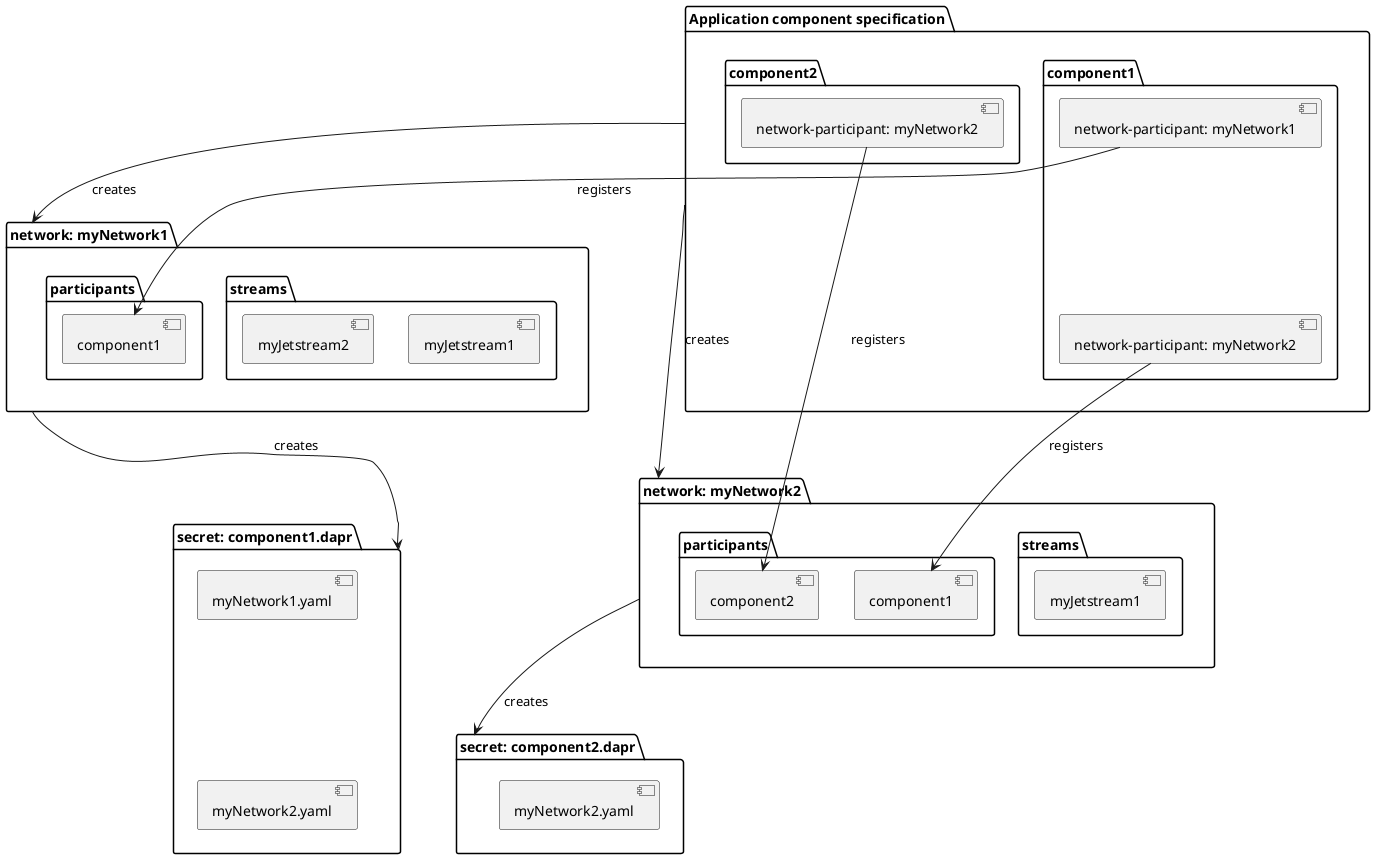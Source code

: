 @startuml

package "Application component specification" as application {
    package "component1" as component1 {
        [network-participant: myNetwork1] as component1_participant_myNetwork1
        [network-participant: myNetwork2] as component1_participant_myNetwork2
        component1_participant_myNetwork1 -[hidden]d- component1_participant_myNetwork2
    }

    package "component2" as component2{
        [network-participant: myNetwork2] as component2_participant_myNetwork2
    }
    ' component1 -[hidden]l- component2
}

package "secret: component1.dapr" as secret_component1_dapr {
    [myNetwork1.yaml] as sn1
    [myNetwork2.yaml] as sn2
    sn1 -[hidden]u- sn2
    sn2 -[hidden]u- sn1
}

package "secret: component2.dapr" as secret_component2_dapr {
    [myNetwork2.yaml]
}
secret_component1_dapr -[hidden]d- secret_component2_dapr


package "network: myNetwork1" as myNetwork1 {
    package "streams" as myNetwork1_streams {
        [myJetstream1] as myNetwork1_jetstream1
        [myJetstream2] as myNetwork1_jetstream2
    }
    package "participants" as myNetwork1_participants {
        [component1] as myNetwork1_component1
    }
}

package "network: myNetwork2" as myNetwork2 {
    package "streams" as myNetwork2_streams {
        [myJetstream1] as myNetwork2_jetstream1
    }
    package "participants" as myNetwork2_participants {
        [component1] as myNetwork2_component1
        [component2] as myNetwork2_component2
    }
}

application --> myNetwork1 : creates
application --> myNetwork2 : creates
myNetwork1 -[hidden]r- myNetwork2
component1_participant_myNetwork1 --> myNetwork1_component1 : registers
component1_participant_myNetwork2 --> myNetwork2_component1 : registers
component2_participant_myNetwork2 --> myNetwork2_component2 : registers
secret_component1_dapr <-u- myNetwork1 : creates
secret_component2_dapr <-u- myNetwork2 : creates


@enduml
